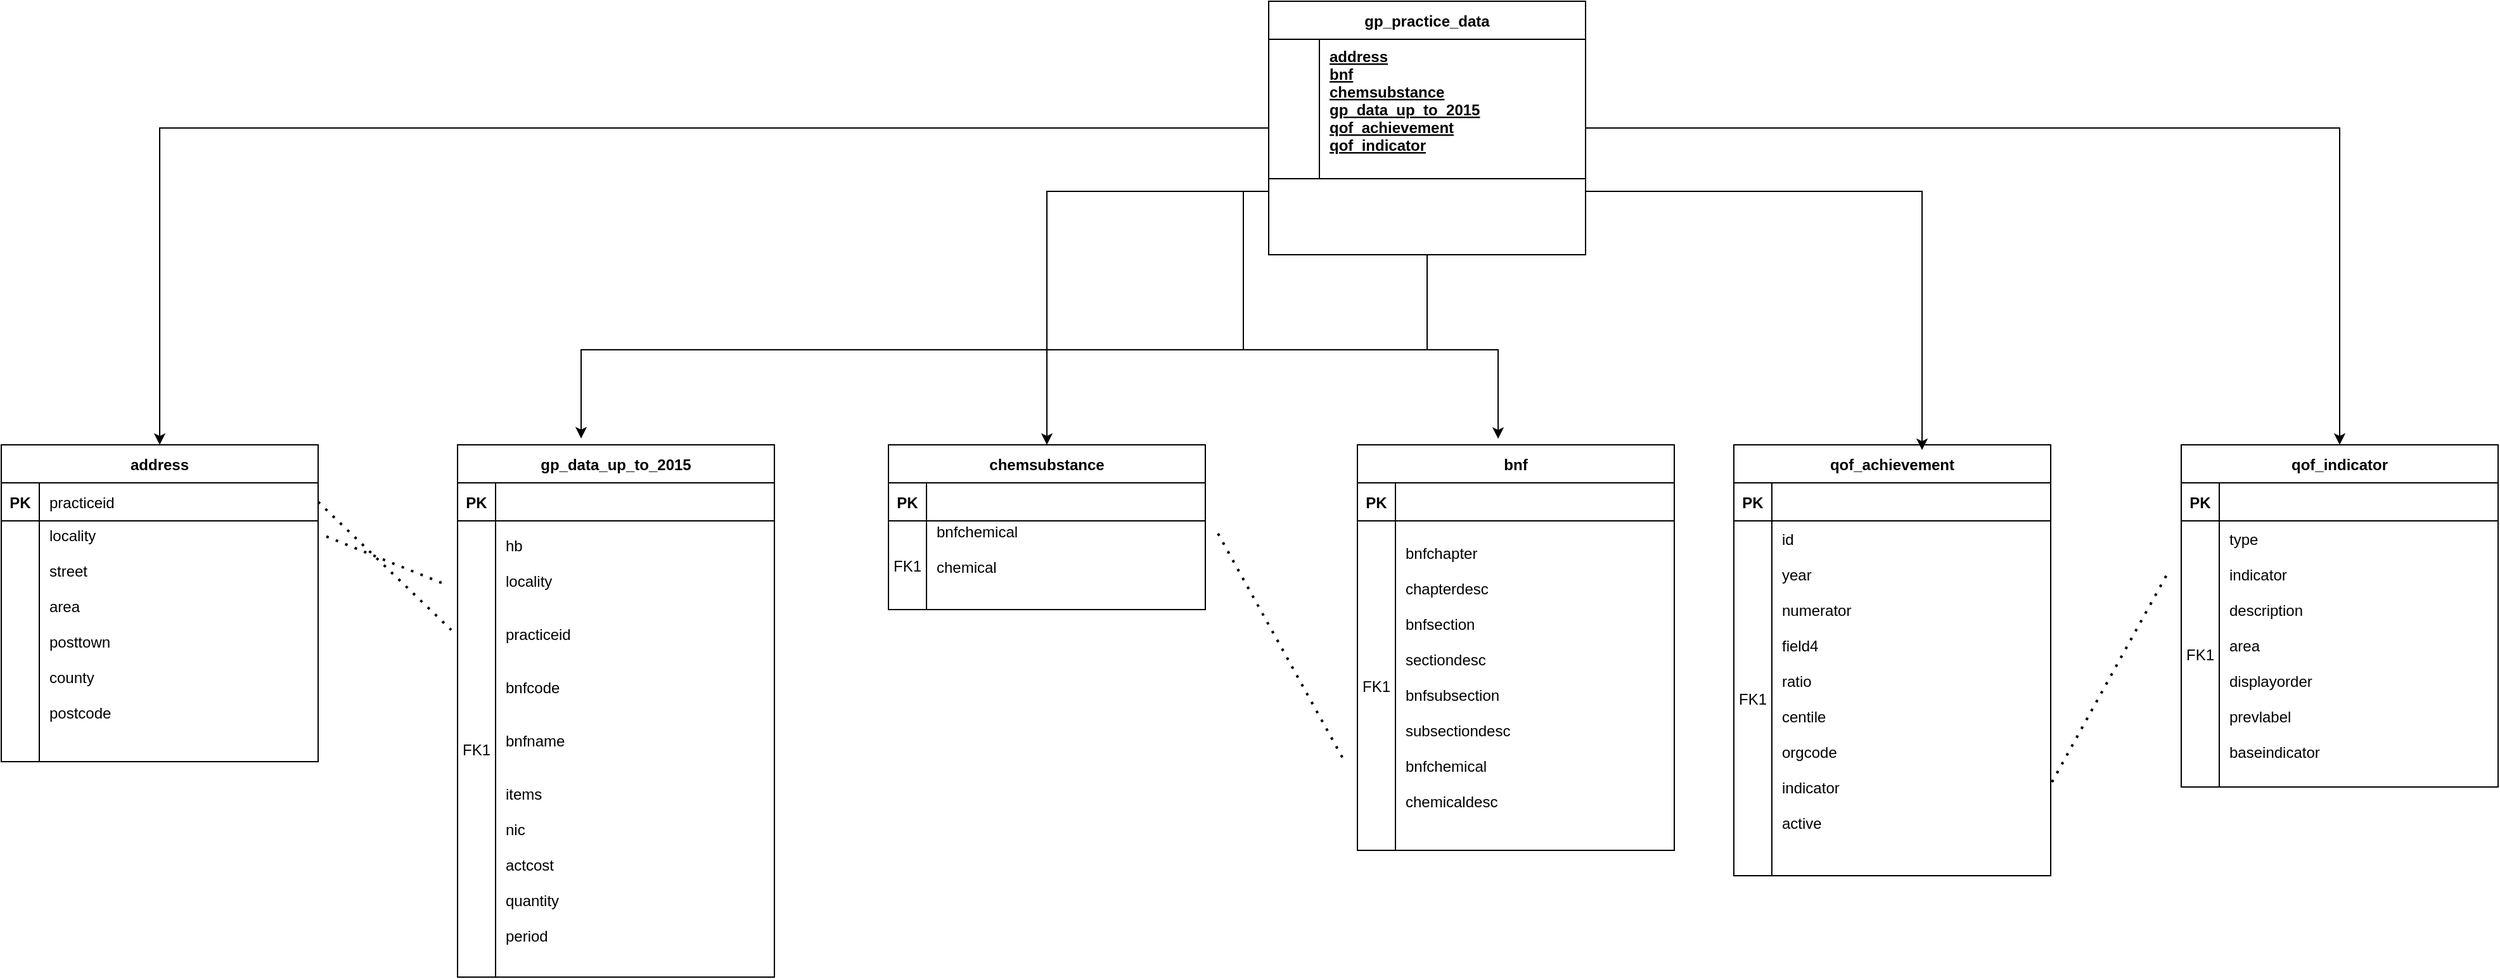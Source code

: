 <mxfile version="23.1.2" type="github">
  <diagram id="R2lEEEUBdFMjLlhIrx00" name="Page-1">
    <mxGraphModel dx="2332" dy="1160" grid="1" gridSize="10" guides="1" tooltips="1" connect="1" arrows="1" fold="1" page="1" pageScale="1" pageWidth="850" pageHeight="1100" math="0" shadow="0" extFonts="Permanent Marker^https://fonts.googleapis.com/css?family=Permanent+Marker">
      <root>
        <mxCell id="0" />
        <mxCell id="1" parent="0" />
        <mxCell id="nnhhRRh5ArKs_FxKQMtI-14" style="edgeStyle=orthogonalEdgeStyle;rounded=0;orthogonalLoop=1;jettySize=auto;html=1;entryX=0.5;entryY=0;entryDx=0;entryDy=0;" edge="1" parent="1" source="C-vyLk0tnHw3VtMMgP7b-2" target="C-vyLk0tnHw3VtMMgP7b-23">
          <mxGeometry relative="1" as="geometry" />
        </mxCell>
        <mxCell id="nnhhRRh5ArKs_FxKQMtI-40" style="edgeStyle=orthogonalEdgeStyle;rounded=0;orthogonalLoop=1;jettySize=auto;html=1;exitX=0;exitY=0.75;exitDx=0;exitDy=0;entryX=0.5;entryY=0;entryDx=0;entryDy=0;" edge="1" parent="1" source="C-vyLk0tnHw3VtMMgP7b-2" target="nnhhRRh5ArKs_FxKQMtI-7">
          <mxGeometry relative="1" as="geometry" />
        </mxCell>
        <mxCell id="C-vyLk0tnHw3VtMMgP7b-2" value="gp_practice_data" style="shape=table;startSize=30;container=1;collapsible=1;childLayout=tableLayout;fixedRows=1;rowLines=0;fontStyle=1;align=center;resizeLast=1;" parent="1" vertex="1">
          <mxGeometry x="830" y="30" width="250" height="200" as="geometry" />
        </mxCell>
        <mxCell id="C-vyLk0tnHw3VtMMgP7b-3" value="" style="shape=partialRectangle;collapsible=0;dropTarget=0;pointerEvents=0;fillColor=none;points=[[0,0.5],[1,0.5]];portConstraint=eastwest;top=0;left=0;right=0;bottom=1;" parent="C-vyLk0tnHw3VtMMgP7b-2" vertex="1">
          <mxGeometry y="30" width="250" height="110" as="geometry" />
        </mxCell>
        <mxCell id="C-vyLk0tnHw3VtMMgP7b-4" value="" style="shape=partialRectangle;overflow=hidden;connectable=0;fillColor=none;top=0;left=0;bottom=0;right=0;fontStyle=1;" parent="C-vyLk0tnHw3VtMMgP7b-3" vertex="1">
          <mxGeometry width="40" height="110" as="geometry">
            <mxRectangle width="40" height="110" as="alternateBounds" />
          </mxGeometry>
        </mxCell>
        <mxCell id="C-vyLk0tnHw3VtMMgP7b-5" value="address&#xa;bnf&#xa;chemsubstance&#xa;gp_data_up_to_2015&#xa;qof_achievement&#xa;qof_indicator&#xa;" style="shape=partialRectangle;overflow=hidden;connectable=0;fillColor=none;top=0;left=0;bottom=0;right=0;align=left;spacingLeft=6;fontStyle=5;" parent="C-vyLk0tnHw3VtMMgP7b-3" vertex="1">
          <mxGeometry x="40" width="210" height="110" as="geometry">
            <mxRectangle width="210" height="110" as="alternateBounds" />
          </mxGeometry>
        </mxCell>
        <mxCell id="C-vyLk0tnHw3VtMMgP7b-13" value="bnf" style="shape=table;startSize=30;container=1;collapsible=1;childLayout=tableLayout;fixedRows=1;rowLines=0;fontStyle=1;align=center;resizeLast=1;" parent="1" vertex="1">
          <mxGeometry x="900" y="380" width="250" height="320" as="geometry" />
        </mxCell>
        <mxCell id="C-vyLk0tnHw3VtMMgP7b-14" value="" style="shape=partialRectangle;collapsible=0;dropTarget=0;pointerEvents=0;fillColor=none;points=[[0,0.5],[1,0.5]];portConstraint=eastwest;top=0;left=0;right=0;bottom=1;" parent="C-vyLk0tnHw3VtMMgP7b-13" vertex="1">
          <mxGeometry y="30" width="250" height="30" as="geometry" />
        </mxCell>
        <mxCell id="C-vyLk0tnHw3VtMMgP7b-15" value="PK" style="shape=partialRectangle;overflow=hidden;connectable=0;fillColor=none;top=0;left=0;bottom=0;right=0;fontStyle=1;" parent="C-vyLk0tnHw3VtMMgP7b-14" vertex="1">
          <mxGeometry width="30" height="30" as="geometry">
            <mxRectangle width="30" height="30" as="alternateBounds" />
          </mxGeometry>
        </mxCell>
        <mxCell id="C-vyLk0tnHw3VtMMgP7b-16" value="" style="shape=partialRectangle;overflow=hidden;connectable=0;fillColor=none;top=0;left=0;bottom=0;right=0;align=left;spacingLeft=6;fontStyle=5;" parent="C-vyLk0tnHw3VtMMgP7b-14" vertex="1">
          <mxGeometry x="30" width="220" height="30" as="geometry">
            <mxRectangle width="220" height="30" as="alternateBounds" />
          </mxGeometry>
        </mxCell>
        <mxCell id="C-vyLk0tnHw3VtMMgP7b-17" value="" style="shape=partialRectangle;collapsible=0;dropTarget=0;pointerEvents=0;fillColor=none;points=[[0,0.5],[1,0.5]];portConstraint=eastwest;top=0;left=0;right=0;bottom=0;" parent="C-vyLk0tnHw3VtMMgP7b-13" vertex="1">
          <mxGeometry y="60" width="250" height="260" as="geometry" />
        </mxCell>
        <mxCell id="C-vyLk0tnHw3VtMMgP7b-18" value="FK1" style="shape=partialRectangle;overflow=hidden;connectable=0;fillColor=none;top=0;left=0;bottom=0;right=0;" parent="C-vyLk0tnHw3VtMMgP7b-17" vertex="1">
          <mxGeometry width="30" height="260" as="geometry">
            <mxRectangle width="30" height="260" as="alternateBounds" />
          </mxGeometry>
        </mxCell>
        <mxCell id="C-vyLk0tnHw3VtMMgP7b-19" value="bnfchapter&#xa;&#xa;chapterdesc&#xa;&#xa;bnfsection&#xa;&#xa;sectiondesc&#xa;&#xa;bnfsubsection&#xa;&#xa;subsectiondesc&#xa;&#xa;bnfchemical&#xa;&#xa;chemicaldesc&#xa;" style="shape=partialRectangle;overflow=hidden;connectable=0;fillColor=none;top=0;left=0;bottom=0;right=0;align=left;spacingLeft=6;" parent="C-vyLk0tnHw3VtMMgP7b-17" vertex="1">
          <mxGeometry x="30" width="220" height="260" as="geometry">
            <mxRectangle width="220" height="260" as="alternateBounds" />
          </mxGeometry>
        </mxCell>
        <mxCell id="C-vyLk0tnHw3VtMMgP7b-23" value="address" style="shape=table;startSize=30;container=1;collapsible=1;childLayout=tableLayout;fixedRows=1;rowLines=0;fontStyle=1;align=center;resizeLast=1;" parent="1" vertex="1">
          <mxGeometry x="-170" y="380" width="250" height="250" as="geometry" />
        </mxCell>
        <mxCell id="C-vyLk0tnHw3VtMMgP7b-24" value="" style="shape=partialRectangle;collapsible=0;dropTarget=0;pointerEvents=0;fillColor=none;points=[[0,0.5],[1,0.5]];portConstraint=eastwest;top=0;left=0;right=0;bottom=1;" parent="C-vyLk0tnHw3VtMMgP7b-23" vertex="1">
          <mxGeometry y="30" width="250" height="30" as="geometry" />
        </mxCell>
        <mxCell id="C-vyLk0tnHw3VtMMgP7b-25" value="PK" style="shape=partialRectangle;overflow=hidden;connectable=0;fillColor=none;top=0;left=0;bottom=0;right=0;fontStyle=1;" parent="C-vyLk0tnHw3VtMMgP7b-24" vertex="1">
          <mxGeometry width="30" height="30" as="geometry">
            <mxRectangle width="30" height="30" as="alternateBounds" />
          </mxGeometry>
        </mxCell>
        <mxCell id="C-vyLk0tnHw3VtMMgP7b-26" value="practiceid" style="shape=partialRectangle;overflow=hidden;connectable=0;fillColor=none;top=0;left=0;bottom=0;right=0;align=left;spacingLeft=6;fontStyle=0;" parent="C-vyLk0tnHw3VtMMgP7b-24" vertex="1">
          <mxGeometry x="30" width="220" height="30" as="geometry">
            <mxRectangle width="220" height="30" as="alternateBounds" />
          </mxGeometry>
        </mxCell>
        <mxCell id="C-vyLk0tnHw3VtMMgP7b-27" value="" style="shape=partialRectangle;collapsible=0;dropTarget=0;pointerEvents=0;fillColor=none;points=[[0,0.5],[1,0.5]];portConstraint=eastwest;top=0;left=0;right=0;bottom=0;" parent="C-vyLk0tnHw3VtMMgP7b-23" vertex="1">
          <mxGeometry y="60" width="250" height="190" as="geometry" />
        </mxCell>
        <mxCell id="C-vyLk0tnHw3VtMMgP7b-28" value="" style="shape=partialRectangle;overflow=hidden;connectable=0;fillColor=none;top=0;left=0;bottom=0;right=0;" parent="C-vyLk0tnHw3VtMMgP7b-27" vertex="1">
          <mxGeometry width="30" height="190" as="geometry">
            <mxRectangle width="30" height="190" as="alternateBounds" />
          </mxGeometry>
        </mxCell>
        <mxCell id="C-vyLk0tnHw3VtMMgP7b-29" value="locality&#xa;&#xa;street&#xa;&#xa;area&#xa;&#xa;posttown&#xa;&#xa;county&#xa;&#xa;postcode&#xa;&#xa;" style="shape=partialRectangle;overflow=hidden;connectable=0;fillColor=none;top=0;left=0;bottom=0;right=0;align=left;spacingLeft=6;" parent="C-vyLk0tnHw3VtMMgP7b-27" vertex="1">
          <mxGeometry x="30" width="220" height="190" as="geometry">
            <mxRectangle width="220" height="190" as="alternateBounds" />
          </mxGeometry>
        </mxCell>
        <mxCell id="nnhhRRh5ArKs_FxKQMtI-7" value="chemsubstance" style="shape=table;startSize=30;container=1;collapsible=1;childLayout=tableLayout;fixedRows=1;rowLines=0;fontStyle=1;align=center;resizeLast=1;" vertex="1" parent="1">
          <mxGeometry x="530" y="380" width="250" height="130" as="geometry" />
        </mxCell>
        <mxCell id="nnhhRRh5ArKs_FxKQMtI-8" value="" style="shape=partialRectangle;collapsible=0;dropTarget=0;pointerEvents=0;fillColor=none;points=[[0,0.5],[1,0.5]];portConstraint=eastwest;top=0;left=0;right=0;bottom=1;" vertex="1" parent="nnhhRRh5ArKs_FxKQMtI-7">
          <mxGeometry y="30" width="250" height="30" as="geometry" />
        </mxCell>
        <mxCell id="nnhhRRh5ArKs_FxKQMtI-9" value="PK" style="shape=partialRectangle;overflow=hidden;connectable=0;fillColor=none;top=0;left=0;bottom=0;right=0;fontStyle=1;" vertex="1" parent="nnhhRRh5ArKs_FxKQMtI-8">
          <mxGeometry width="30" height="30" as="geometry">
            <mxRectangle width="30" height="30" as="alternateBounds" />
          </mxGeometry>
        </mxCell>
        <mxCell id="nnhhRRh5ArKs_FxKQMtI-10" value="" style="shape=partialRectangle;overflow=hidden;connectable=0;fillColor=none;top=0;left=0;bottom=0;right=0;align=left;spacingLeft=6;fontStyle=5;" vertex="1" parent="nnhhRRh5ArKs_FxKQMtI-8">
          <mxGeometry x="30" width="220" height="30" as="geometry">
            <mxRectangle width="220" height="30" as="alternateBounds" />
          </mxGeometry>
        </mxCell>
        <mxCell id="nnhhRRh5ArKs_FxKQMtI-11" value="" style="shape=partialRectangle;collapsible=0;dropTarget=0;pointerEvents=0;fillColor=none;points=[[0,0.5],[1,0.5]];portConstraint=eastwest;top=0;left=0;right=0;bottom=0;" vertex="1" parent="nnhhRRh5ArKs_FxKQMtI-7">
          <mxGeometry y="60" width="250" height="70" as="geometry" />
        </mxCell>
        <mxCell id="nnhhRRh5ArKs_FxKQMtI-12" value="FK1" style="shape=partialRectangle;overflow=hidden;connectable=0;fillColor=none;top=0;left=0;bottom=0;right=0;" vertex="1" parent="nnhhRRh5ArKs_FxKQMtI-11">
          <mxGeometry width="30" height="70" as="geometry">
            <mxRectangle width="30" height="70" as="alternateBounds" />
          </mxGeometry>
        </mxCell>
        <mxCell id="nnhhRRh5ArKs_FxKQMtI-13" value="bnfchemical&#xa;&#xa;chemical&#xa;&#xa;" style="shape=partialRectangle;overflow=hidden;connectable=0;fillColor=none;top=0;left=0;bottom=0;right=0;align=left;spacingLeft=6;" vertex="1" parent="nnhhRRh5ArKs_FxKQMtI-11">
          <mxGeometry x="30" width="220" height="70" as="geometry">
            <mxRectangle width="220" height="70" as="alternateBounds" />
          </mxGeometry>
        </mxCell>
        <mxCell id="nnhhRRh5ArKs_FxKQMtI-16" value="gp_data_up_to_2015" style="shape=table;startSize=30;container=1;collapsible=1;childLayout=tableLayout;fixedRows=1;rowLines=0;fontStyle=1;align=center;resizeLast=1;" vertex="1" parent="1">
          <mxGeometry x="190" y="380" width="250" height="420" as="geometry" />
        </mxCell>
        <mxCell id="nnhhRRh5ArKs_FxKQMtI-17" value="" style="shape=partialRectangle;collapsible=0;dropTarget=0;pointerEvents=0;fillColor=none;points=[[0,0.5],[1,0.5]];portConstraint=eastwest;top=0;left=0;right=0;bottom=1;" vertex="1" parent="nnhhRRh5ArKs_FxKQMtI-16">
          <mxGeometry y="30" width="250" height="30" as="geometry" />
        </mxCell>
        <mxCell id="nnhhRRh5ArKs_FxKQMtI-18" value="PK" style="shape=partialRectangle;overflow=hidden;connectable=0;fillColor=none;top=0;left=0;bottom=0;right=0;fontStyle=1;" vertex="1" parent="nnhhRRh5ArKs_FxKQMtI-17">
          <mxGeometry width="30" height="30" as="geometry">
            <mxRectangle width="30" height="30" as="alternateBounds" />
          </mxGeometry>
        </mxCell>
        <mxCell id="nnhhRRh5ArKs_FxKQMtI-19" value="" style="shape=partialRectangle;overflow=hidden;connectable=0;fillColor=none;top=0;left=0;bottom=0;right=0;align=left;spacingLeft=6;fontStyle=5;" vertex="1" parent="nnhhRRh5ArKs_FxKQMtI-17">
          <mxGeometry x="30" width="220" height="30" as="geometry">
            <mxRectangle width="220" height="30" as="alternateBounds" />
          </mxGeometry>
        </mxCell>
        <mxCell id="nnhhRRh5ArKs_FxKQMtI-20" value="" style="shape=partialRectangle;collapsible=0;dropTarget=0;pointerEvents=0;fillColor=none;points=[[0,0.5],[1,0.5]];portConstraint=eastwest;top=0;left=0;right=0;bottom=0;" vertex="1" parent="nnhhRRh5ArKs_FxKQMtI-16">
          <mxGeometry y="60" width="250" height="360" as="geometry" />
        </mxCell>
        <mxCell id="nnhhRRh5ArKs_FxKQMtI-21" value="FK1" style="shape=partialRectangle;overflow=hidden;connectable=0;fillColor=none;top=0;left=0;bottom=0;right=0;" vertex="1" parent="nnhhRRh5ArKs_FxKQMtI-20">
          <mxGeometry width="30" height="360" as="geometry">
            <mxRectangle width="30" height="360" as="alternateBounds" />
          </mxGeometry>
        </mxCell>
        <mxCell id="nnhhRRh5ArKs_FxKQMtI-22" value="hb&#xa;&#xa;locality&#xa;&#xa;&#xa;practiceid&#xa;&#xa;&#xa;bnfcode&#xa;&#xa;&#xa;bnfname&#xa;&#xa;&#xa;items&#xa;&#xa;nic&#xa;&#xa;actcost&#xa;&#xa;quantity&#xa;&#xa;period&#xa;" style="shape=partialRectangle;overflow=hidden;connectable=0;fillColor=none;top=0;left=0;bottom=0;right=0;align=left;spacingLeft=6;" vertex="1" parent="nnhhRRh5ArKs_FxKQMtI-20">
          <mxGeometry x="30" width="220" height="360" as="geometry">
            <mxRectangle width="220" height="360" as="alternateBounds" />
          </mxGeometry>
        </mxCell>
        <mxCell id="nnhhRRh5ArKs_FxKQMtI-24" value="qof_achievement" style="shape=table;startSize=30;container=1;collapsible=1;childLayout=tableLayout;fixedRows=1;rowLines=0;fontStyle=1;align=center;resizeLast=1;" vertex="1" parent="1">
          <mxGeometry x="1197" y="380" width="250" height="340" as="geometry" />
        </mxCell>
        <mxCell id="nnhhRRh5ArKs_FxKQMtI-25" value="" style="shape=partialRectangle;collapsible=0;dropTarget=0;pointerEvents=0;fillColor=none;points=[[0,0.5],[1,0.5]];portConstraint=eastwest;top=0;left=0;right=0;bottom=1;" vertex="1" parent="nnhhRRh5ArKs_FxKQMtI-24">
          <mxGeometry y="30" width="250" height="30" as="geometry" />
        </mxCell>
        <mxCell id="nnhhRRh5ArKs_FxKQMtI-26" value="PK" style="shape=partialRectangle;overflow=hidden;connectable=0;fillColor=none;top=0;left=0;bottom=0;right=0;fontStyle=1;" vertex="1" parent="nnhhRRh5ArKs_FxKQMtI-25">
          <mxGeometry width="30" height="30" as="geometry">
            <mxRectangle width="30" height="30" as="alternateBounds" />
          </mxGeometry>
        </mxCell>
        <mxCell id="nnhhRRh5ArKs_FxKQMtI-27" value="" style="shape=partialRectangle;overflow=hidden;connectable=0;fillColor=none;top=0;left=0;bottom=0;right=0;align=left;spacingLeft=6;fontStyle=5;" vertex="1" parent="nnhhRRh5ArKs_FxKQMtI-25">
          <mxGeometry x="30" width="220" height="30" as="geometry">
            <mxRectangle width="220" height="30" as="alternateBounds" />
          </mxGeometry>
        </mxCell>
        <mxCell id="nnhhRRh5ArKs_FxKQMtI-28" value="" style="shape=partialRectangle;collapsible=0;dropTarget=0;pointerEvents=0;fillColor=none;points=[[0,0.5],[1,0.5]];portConstraint=eastwest;top=0;left=0;right=0;bottom=0;" vertex="1" parent="nnhhRRh5ArKs_FxKQMtI-24">
          <mxGeometry y="60" width="250" height="280" as="geometry" />
        </mxCell>
        <mxCell id="nnhhRRh5ArKs_FxKQMtI-29" value="FK1" style="shape=partialRectangle;overflow=hidden;connectable=0;fillColor=none;top=0;left=0;bottom=0;right=0;" vertex="1" parent="nnhhRRh5ArKs_FxKQMtI-28">
          <mxGeometry width="30" height="280" as="geometry">
            <mxRectangle width="30" height="280" as="alternateBounds" />
          </mxGeometry>
        </mxCell>
        <mxCell id="nnhhRRh5ArKs_FxKQMtI-30" value="id&#xa;&#xa;year&#xa;&#xa;numerator&#xa;&#xa;field4&#xa;&#xa;ratio&#xa;&#xa;centile&#xa;&#xa;orgcode&#xa;&#xa;indicator&#xa;&#xa;active&#xa;&#xa;" style="shape=partialRectangle;overflow=hidden;connectable=0;fillColor=none;top=0;left=0;bottom=0;right=0;align=left;spacingLeft=6;" vertex="1" parent="nnhhRRh5ArKs_FxKQMtI-28">
          <mxGeometry x="30" width="220" height="280" as="geometry">
            <mxRectangle width="220" height="280" as="alternateBounds" />
          </mxGeometry>
        </mxCell>
        <mxCell id="nnhhRRh5ArKs_FxKQMtI-31" value="qof_indicator" style="shape=table;startSize=30;container=1;collapsible=1;childLayout=tableLayout;fixedRows=1;rowLines=0;fontStyle=1;align=center;resizeLast=1;" vertex="1" parent="1">
          <mxGeometry x="1550" y="380" width="250" height="270" as="geometry" />
        </mxCell>
        <mxCell id="nnhhRRh5ArKs_FxKQMtI-32" value="" style="shape=partialRectangle;collapsible=0;dropTarget=0;pointerEvents=0;fillColor=none;points=[[0,0.5],[1,0.5]];portConstraint=eastwest;top=0;left=0;right=0;bottom=1;" vertex="1" parent="nnhhRRh5ArKs_FxKQMtI-31">
          <mxGeometry y="30" width="250" height="30" as="geometry" />
        </mxCell>
        <mxCell id="nnhhRRh5ArKs_FxKQMtI-33" value="PK" style="shape=partialRectangle;overflow=hidden;connectable=0;fillColor=none;top=0;left=0;bottom=0;right=0;fontStyle=1;" vertex="1" parent="nnhhRRh5ArKs_FxKQMtI-32">
          <mxGeometry width="30" height="30" as="geometry">
            <mxRectangle width="30" height="30" as="alternateBounds" />
          </mxGeometry>
        </mxCell>
        <mxCell id="nnhhRRh5ArKs_FxKQMtI-34" value="" style="shape=partialRectangle;overflow=hidden;connectable=0;fillColor=none;top=0;left=0;bottom=0;right=0;align=left;spacingLeft=6;fontStyle=5;" vertex="1" parent="nnhhRRh5ArKs_FxKQMtI-32">
          <mxGeometry x="30" width="220" height="30" as="geometry">
            <mxRectangle width="220" height="30" as="alternateBounds" />
          </mxGeometry>
        </mxCell>
        <mxCell id="nnhhRRh5ArKs_FxKQMtI-35" value="" style="shape=partialRectangle;collapsible=0;dropTarget=0;pointerEvents=0;fillColor=none;points=[[0,0.5],[1,0.5]];portConstraint=eastwest;top=0;left=0;right=0;bottom=0;" vertex="1" parent="nnhhRRh5ArKs_FxKQMtI-31">
          <mxGeometry y="60" width="250" height="210" as="geometry" />
        </mxCell>
        <mxCell id="nnhhRRh5ArKs_FxKQMtI-36" value="FK1" style="shape=partialRectangle;overflow=hidden;connectable=0;fillColor=none;top=0;left=0;bottom=0;right=0;" vertex="1" parent="nnhhRRh5ArKs_FxKQMtI-35">
          <mxGeometry width="30" height="210" as="geometry">
            <mxRectangle width="30" height="210" as="alternateBounds" />
          </mxGeometry>
        </mxCell>
        <mxCell id="nnhhRRh5ArKs_FxKQMtI-37" value="type&#xa;&#xa;indicator&#xa;&#xa;description&#xa;&#xa;area&#xa;&#xa;displayorder&#xa;&#xa;prevlabel&#xa;&#xa;baseindicator&#xa;" style="shape=partialRectangle;overflow=hidden;connectable=0;fillColor=none;top=0;left=0;bottom=0;right=0;align=left;spacingLeft=6;" vertex="1" parent="nnhhRRh5ArKs_FxKQMtI-35">
          <mxGeometry x="30" width="220" height="210" as="geometry">
            <mxRectangle width="220" height="210" as="alternateBounds" />
          </mxGeometry>
        </mxCell>
        <mxCell id="nnhhRRh5ArKs_FxKQMtI-39" style="edgeStyle=orthogonalEdgeStyle;rounded=0;orthogonalLoop=1;jettySize=auto;html=1;exitX=0;exitY=0.75;exitDx=0;exitDy=0;entryX=0.444;entryY=-0.015;entryDx=0;entryDy=0;entryPerimeter=0;" edge="1" parent="1" source="C-vyLk0tnHw3VtMMgP7b-2" target="C-vyLk0tnHw3VtMMgP7b-13">
          <mxGeometry relative="1" as="geometry" />
        </mxCell>
        <mxCell id="nnhhRRh5ArKs_FxKQMtI-42" style="edgeStyle=orthogonalEdgeStyle;rounded=0;orthogonalLoop=1;jettySize=auto;html=1;exitX=0.5;exitY=1;exitDx=0;exitDy=0;entryX=0.39;entryY=-0.012;entryDx=0;entryDy=0;entryPerimeter=0;" edge="1" parent="1" source="C-vyLk0tnHw3VtMMgP7b-2" target="nnhhRRh5ArKs_FxKQMtI-16">
          <mxGeometry relative="1" as="geometry" />
        </mxCell>
        <mxCell id="nnhhRRh5ArKs_FxKQMtI-43" style="edgeStyle=orthogonalEdgeStyle;rounded=0;orthogonalLoop=1;jettySize=auto;html=1;exitX=1;exitY=0.75;exitDx=0;exitDy=0;entryX=0.594;entryY=0.012;entryDx=0;entryDy=0;entryPerimeter=0;" edge="1" parent="1" source="C-vyLk0tnHw3VtMMgP7b-2" target="nnhhRRh5ArKs_FxKQMtI-24">
          <mxGeometry relative="1" as="geometry" />
        </mxCell>
        <mxCell id="nnhhRRh5ArKs_FxKQMtI-44" style="edgeStyle=orthogonalEdgeStyle;rounded=0;orthogonalLoop=1;jettySize=auto;html=1;exitX=1;exitY=0.5;exitDx=0;exitDy=0;entryX=0.5;entryY=0;entryDx=0;entryDy=0;" edge="1" parent="1" source="C-vyLk0tnHw3VtMMgP7b-3" target="nnhhRRh5ArKs_FxKQMtI-31">
          <mxGeometry relative="1" as="geometry">
            <Array as="points">
              <mxPoint x="1080" y="130" />
              <mxPoint x="1675" y="130" />
            </Array>
          </mxGeometry>
        </mxCell>
        <mxCell id="nnhhRRh5ArKs_FxKQMtI-45" value="" style="endArrow=none;dashed=1;html=1;dashPattern=1 3;strokeWidth=2;rounded=0;exitX=1.004;exitY=0.736;exitDx=0;exitDy=0;exitPerimeter=0;" edge="1" parent="1" source="nnhhRRh5ArKs_FxKQMtI-28">
          <mxGeometry width="50" height="50" relative="1" as="geometry">
            <mxPoint x="1170" y="530" as="sourcePoint" />
            <mxPoint x="1540" y="480" as="targetPoint" />
          </mxGeometry>
        </mxCell>
        <mxCell id="nnhhRRh5ArKs_FxKQMtI-46" value="" style="endArrow=none;dashed=1;html=1;dashPattern=1 3;strokeWidth=2;rounded=0;exitX=1.026;exitY=0.065;exitDx=0;exitDy=0;exitPerimeter=0;" edge="1" parent="1" source="C-vyLk0tnHw3VtMMgP7b-27">
          <mxGeometry width="50" height="50" relative="1" as="geometry">
            <mxPoint x="129" y="500" as="sourcePoint" />
            <mxPoint x="180" y="490" as="targetPoint" />
          </mxGeometry>
        </mxCell>
        <mxCell id="nnhhRRh5ArKs_FxKQMtI-48" value="" style="endArrow=none;dashed=1;html=1;dashPattern=1 3;strokeWidth=2;rounded=0;exitX=1;exitY=0.5;exitDx=0;exitDy=0;entryX=-0.02;entryY=0.239;entryDx=0;entryDy=0;entryPerimeter=0;" edge="1" parent="1" source="C-vyLk0tnHw3VtMMgP7b-24" target="nnhhRRh5ArKs_FxKQMtI-20">
          <mxGeometry width="50" height="50" relative="1" as="geometry">
            <mxPoint x="110" y="500" as="sourcePoint" />
            <mxPoint x="160" y="450" as="targetPoint" />
          </mxGeometry>
        </mxCell>
        <mxCell id="nnhhRRh5ArKs_FxKQMtI-49" value="" style="endArrow=none;dashed=1;html=1;dashPattern=1 3;strokeWidth=2;rounded=0;" edge="1" parent="1">
          <mxGeometry width="50" height="50" relative="1" as="geometry">
            <mxPoint x="790" y="450" as="sourcePoint" />
            <mxPoint x="890" y="630" as="targetPoint" />
          </mxGeometry>
        </mxCell>
      </root>
    </mxGraphModel>
  </diagram>
</mxfile>
